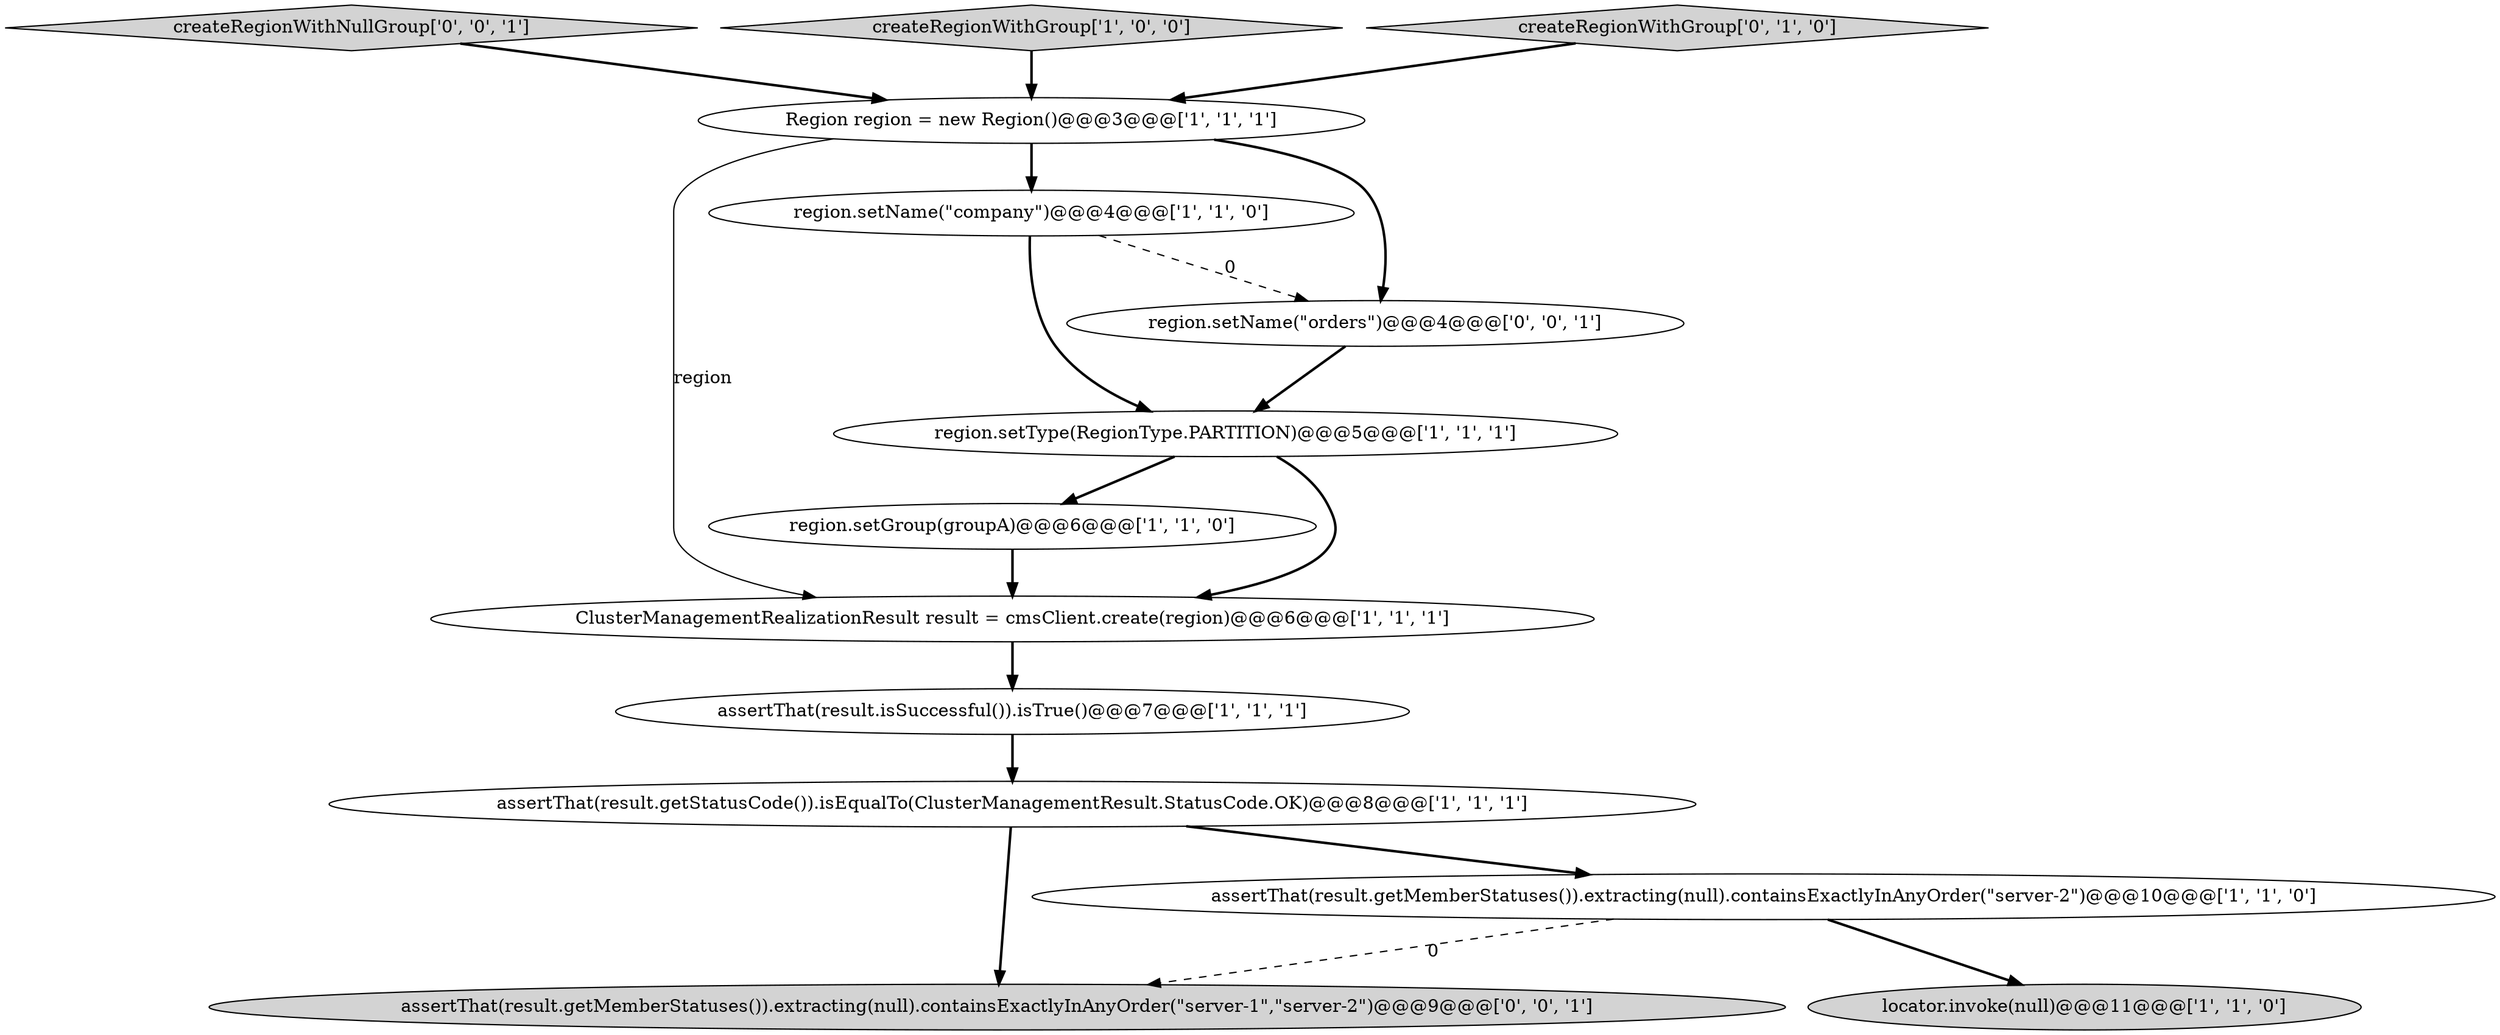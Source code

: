 digraph {
1 [style = filled, label = "ClusterManagementRealizationResult result = cmsClient.create(region)@@@6@@@['1', '1', '1']", fillcolor = white, shape = ellipse image = "AAA0AAABBB1BBB"];
7 [style = filled, label = "assertThat(result.getStatusCode()).isEqualTo(ClusterManagementResult.StatusCode.OK)@@@8@@@['1', '1', '1']", fillcolor = white, shape = ellipse image = "AAA0AAABBB1BBB"];
4 [style = filled, label = "Region region = new Region()@@@3@@@['1', '1', '1']", fillcolor = white, shape = ellipse image = "AAA0AAABBB1BBB"];
0 [style = filled, label = "assertThat(result.isSuccessful()).isTrue()@@@7@@@['1', '1', '1']", fillcolor = white, shape = ellipse image = "AAA0AAABBB1BBB"];
12 [style = filled, label = "assertThat(result.getMemberStatuses()).extracting(null).containsExactlyInAnyOrder(\"server-1\",\"server-2\")@@@9@@@['0', '0', '1']", fillcolor = lightgray, shape = ellipse image = "AAA0AAABBB3BBB"];
13 [style = filled, label = "createRegionWithNullGroup['0', '0', '1']", fillcolor = lightgray, shape = diamond image = "AAA0AAABBB3BBB"];
3 [style = filled, label = "region.setGroup(groupA)@@@6@@@['1', '1', '0']", fillcolor = white, shape = ellipse image = "AAA0AAABBB1BBB"];
9 [style = filled, label = "region.setName(\"company\")@@@4@@@['1', '1', '0']", fillcolor = white, shape = ellipse image = "AAA0AAABBB1BBB"];
11 [style = filled, label = "region.setName(\"orders\")@@@4@@@['0', '0', '1']", fillcolor = white, shape = ellipse image = "AAA0AAABBB3BBB"];
2 [style = filled, label = "createRegionWithGroup['1', '0', '0']", fillcolor = lightgray, shape = diamond image = "AAA0AAABBB1BBB"];
5 [style = filled, label = "assertThat(result.getMemberStatuses()).extracting(null).containsExactlyInAnyOrder(\"server-2\")@@@10@@@['1', '1', '0']", fillcolor = white, shape = ellipse image = "AAA0AAABBB1BBB"];
10 [style = filled, label = "createRegionWithGroup['0', '1', '0']", fillcolor = lightgray, shape = diamond image = "AAA0AAABBB2BBB"];
6 [style = filled, label = "locator.invoke(null)@@@11@@@['1', '1', '0']", fillcolor = lightgray, shape = ellipse image = "AAA0AAABBB1BBB"];
8 [style = filled, label = "region.setType(RegionType.PARTITION)@@@5@@@['1', '1', '1']", fillcolor = white, shape = ellipse image = "AAA0AAABBB1BBB"];
7->5 [style = bold, label=""];
4->11 [style = bold, label=""];
5->12 [style = dashed, label="0"];
3->1 [style = bold, label=""];
9->11 [style = dashed, label="0"];
7->12 [style = bold, label=""];
9->8 [style = bold, label=""];
2->4 [style = bold, label=""];
10->4 [style = bold, label=""];
11->8 [style = bold, label=""];
13->4 [style = bold, label=""];
4->9 [style = bold, label=""];
4->1 [style = solid, label="region"];
5->6 [style = bold, label=""];
8->3 [style = bold, label=""];
0->7 [style = bold, label=""];
1->0 [style = bold, label=""];
8->1 [style = bold, label=""];
}
